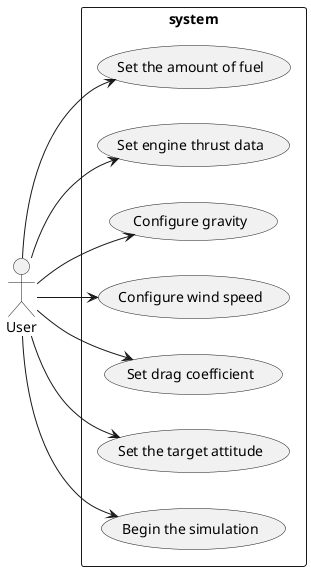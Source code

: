 @startuml

left to right direction

rectangle system {
  (Set the amount of fuel) as (setFuel)
  (Set engine thrust data) as (setThrust)
  (Configure gravity) as (setGravity)
  (Configure wind speed) as (setWind)
  (Set drag coefficient) as (setDrag)
  (Set the target attitude) as (setEndCondition)
  (Begin the simulation) as (runSimulation)
}

User --> (setFuel)
User --> (setThrust)
User --> (setGravity)
User --> (setWind)
User --> (setDrag)
User --> (setEndCondition)
User --> (runSimulation)
@enduml
